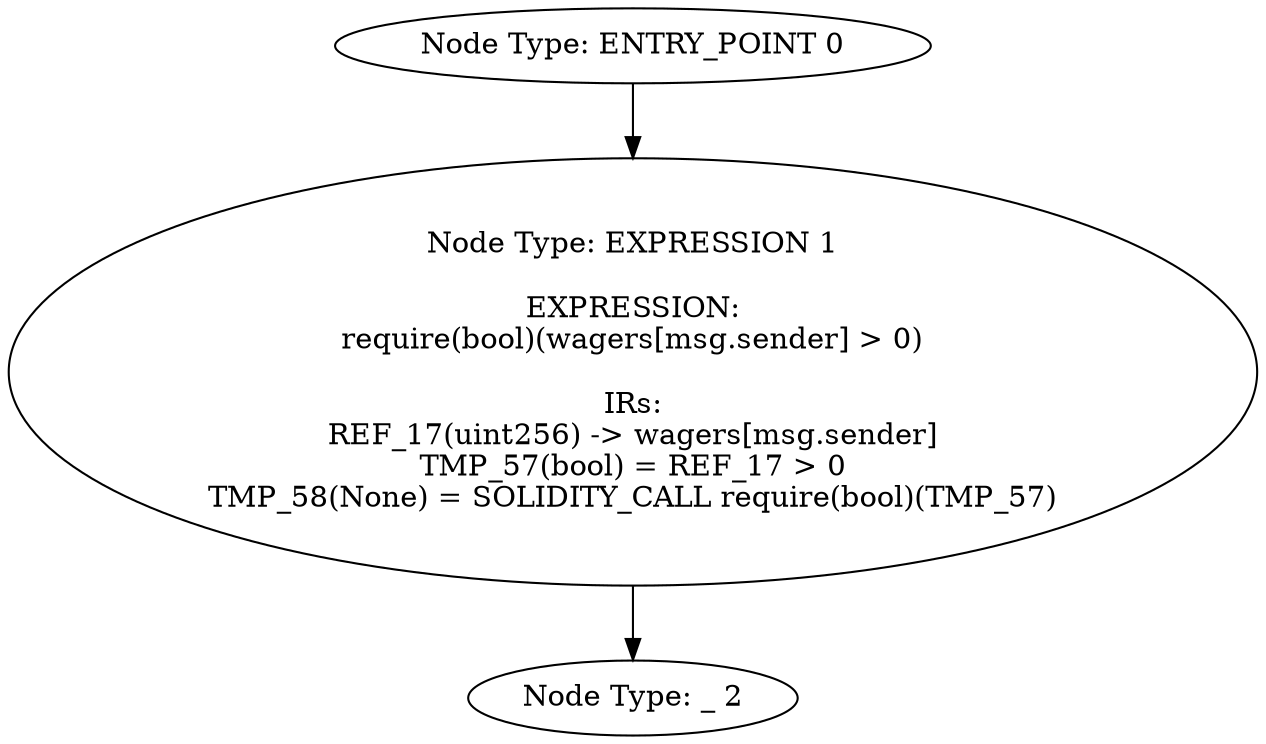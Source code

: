 digraph{
0[label="Node Type: ENTRY_POINT 0
"];
0->1;
1[label="Node Type: EXPRESSION 1

EXPRESSION:
require(bool)(wagers[msg.sender] > 0)

IRs:
REF_17(uint256) -> wagers[msg.sender]
TMP_57(bool) = REF_17 > 0
TMP_58(None) = SOLIDITY_CALL require(bool)(TMP_57)"];
1->2;
2[label="Node Type: _ 2
"];
}
